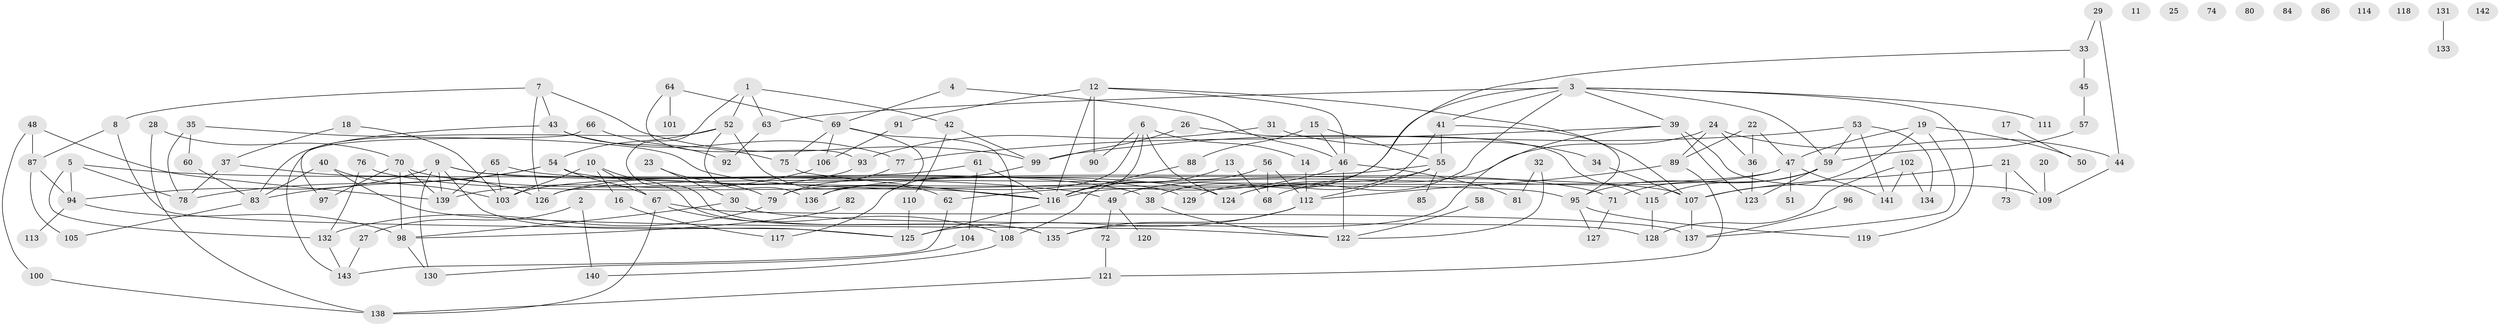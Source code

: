 // coarse degree distribution, {10: 0.03896103896103896, 7: 0.025974025974025976, 13: 0.012987012987012988, 6: 0.11688311688311688, 4: 0.15584415584415584, 3: 0.23376623376623376, 2: 0.15584415584415584, 1: 0.12987012987012986, 5: 0.11688311688311688, 8: 0.012987012987012988}
// Generated by graph-tools (version 1.1) at 2025/47/03/04/25 22:47:58]
// undirected, 143 vertices, 214 edges
graph export_dot {
  node [color=gray90,style=filled];
  1;
  2;
  3;
  4;
  5;
  6;
  7;
  8;
  9;
  10;
  11;
  12;
  13;
  14;
  15;
  16;
  17;
  18;
  19;
  20;
  21;
  22;
  23;
  24;
  25;
  26;
  27;
  28;
  29;
  30;
  31;
  32;
  33;
  34;
  35;
  36;
  37;
  38;
  39;
  40;
  41;
  42;
  43;
  44;
  45;
  46;
  47;
  48;
  49;
  50;
  51;
  52;
  53;
  54;
  55;
  56;
  57;
  58;
  59;
  60;
  61;
  62;
  63;
  64;
  65;
  66;
  67;
  68;
  69;
  70;
  71;
  72;
  73;
  74;
  75;
  76;
  77;
  78;
  79;
  80;
  81;
  82;
  83;
  84;
  85;
  86;
  87;
  88;
  89;
  90;
  91;
  92;
  93;
  94;
  95;
  96;
  97;
  98;
  99;
  100;
  101;
  102;
  103;
  104;
  105;
  106;
  107;
  108;
  109;
  110;
  111;
  112;
  113;
  114;
  115;
  116;
  117;
  118;
  119;
  120;
  121;
  122;
  123;
  124;
  125;
  126;
  127;
  128;
  129;
  130;
  131;
  132;
  133;
  134;
  135;
  136;
  137;
  138;
  139;
  140;
  141;
  142;
  143;
  1 -- 42;
  1 -- 52;
  1 -- 63;
  1 -- 135;
  2 -- 27;
  2 -- 140;
  3 -- 39;
  3 -- 41;
  3 -- 59;
  3 -- 63;
  3 -- 111;
  3 -- 116;
  3 -- 119;
  3 -- 124;
  4 -- 46;
  4 -- 69;
  5 -- 49;
  5 -- 78;
  5 -- 94;
  5 -- 132;
  6 -- 14;
  6 -- 79;
  6 -- 90;
  6 -- 116;
  6 -- 124;
  7 -- 8;
  7 -- 43;
  7 -- 99;
  7 -- 126;
  8 -- 87;
  8 -- 125;
  9 -- 38;
  9 -- 94;
  9 -- 107;
  9 -- 125;
  9 -- 130;
  9 -- 139;
  10 -- 16;
  10 -- 67;
  10 -- 103;
  10 -- 135;
  12 -- 46;
  12 -- 90;
  12 -- 91;
  12 -- 107;
  12 -- 116;
  13 -- 68;
  13 -- 116;
  14 -- 112;
  15 -- 46;
  15 -- 55;
  15 -- 88;
  16 -- 117;
  17 -- 50;
  18 -- 37;
  18 -- 103;
  19 -- 47;
  19 -- 50;
  19 -- 107;
  19 -- 137;
  20 -- 109;
  21 -- 73;
  21 -- 107;
  21 -- 109;
  22 -- 36;
  22 -- 47;
  22 -- 89;
  23 -- 30;
  23 -- 79;
  24 -- 36;
  24 -- 44;
  24 -- 68;
  24 -- 89;
  26 -- 99;
  26 -- 115;
  27 -- 143;
  28 -- 70;
  28 -- 138;
  29 -- 33;
  29 -- 44;
  30 -- 98;
  30 -- 128;
  31 -- 34;
  31 -- 93;
  32 -- 81;
  32 -- 122;
  33 -- 38;
  33 -- 45;
  34 -- 107;
  35 -- 60;
  35 -- 71;
  35 -- 78;
  36 -- 123;
  37 -- 78;
  37 -- 126;
  38 -- 122;
  39 -- 77;
  39 -- 109;
  39 -- 123;
  39 -- 135;
  40 -- 83;
  40 -- 103;
  40 -- 122;
  41 -- 55;
  41 -- 95;
  41 -- 129;
  42 -- 99;
  42 -- 110;
  43 -- 77;
  43 -- 83;
  43 -- 92;
  44 -- 109;
  45 -- 57;
  46 -- 62;
  46 -- 81;
  46 -- 122;
  47 -- 49;
  47 -- 51;
  47 -- 126;
  47 -- 141;
  48 -- 87;
  48 -- 100;
  48 -- 139;
  49 -- 72;
  49 -- 120;
  52 -- 54;
  52 -- 62;
  52 -- 136;
  52 -- 143;
  53 -- 59;
  53 -- 99;
  53 -- 134;
  53 -- 141;
  54 -- 67;
  54 -- 78;
  54 -- 83;
  54 -- 95;
  55 -- 85;
  55 -- 112;
  55 -- 124;
  55 -- 136;
  56 -- 68;
  56 -- 108;
  56 -- 112;
  57 -- 59;
  58 -- 122;
  59 -- 71;
  59 -- 95;
  59 -- 115;
  59 -- 123;
  60 -- 83;
  61 -- 103;
  61 -- 104;
  61 -- 116;
  62 -- 143;
  63 -- 92;
  64 -- 69;
  64 -- 93;
  64 -- 101;
  65 -- 103;
  65 -- 129;
  65 -- 139;
  66 -- 75;
  66 -- 97;
  67 -- 108;
  67 -- 137;
  67 -- 138;
  69 -- 75;
  69 -- 106;
  69 -- 108;
  69 -- 136;
  70 -- 97;
  70 -- 98;
  70 -- 124;
  70 -- 139;
  71 -- 127;
  72 -- 121;
  75 -- 116;
  76 -- 116;
  76 -- 132;
  77 -- 79;
  79 -- 132;
  82 -- 98;
  83 -- 105;
  87 -- 94;
  87 -- 105;
  88 -- 116;
  89 -- 112;
  89 -- 121;
  91 -- 106;
  93 -- 126;
  94 -- 98;
  94 -- 113;
  95 -- 119;
  95 -- 127;
  96 -- 137;
  98 -- 130;
  99 -- 117;
  100 -- 138;
  102 -- 128;
  102 -- 134;
  102 -- 141;
  104 -- 130;
  106 -- 139;
  107 -- 137;
  108 -- 140;
  110 -- 125;
  112 -- 125;
  112 -- 135;
  115 -- 128;
  116 -- 125;
  121 -- 138;
  131 -- 133;
  132 -- 143;
}
